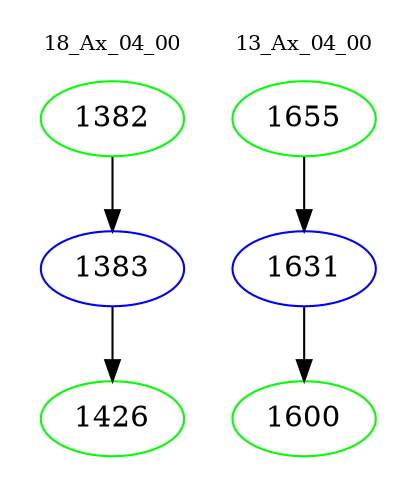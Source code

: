 digraph{
subgraph cluster_0 {
color = white
label = "18_Ax_04_00";
fontsize=10;
T0_1382 [label="1382", color="green"]
T0_1382 -> T0_1383 [color="black"]
T0_1383 [label="1383", color="blue"]
T0_1383 -> T0_1426 [color="black"]
T0_1426 [label="1426", color="green"]
}
subgraph cluster_1 {
color = white
label = "13_Ax_04_00";
fontsize=10;
T1_1655 [label="1655", color="green"]
T1_1655 -> T1_1631 [color="black"]
T1_1631 [label="1631", color="blue"]
T1_1631 -> T1_1600 [color="black"]
T1_1600 [label="1600", color="green"]
}
}
